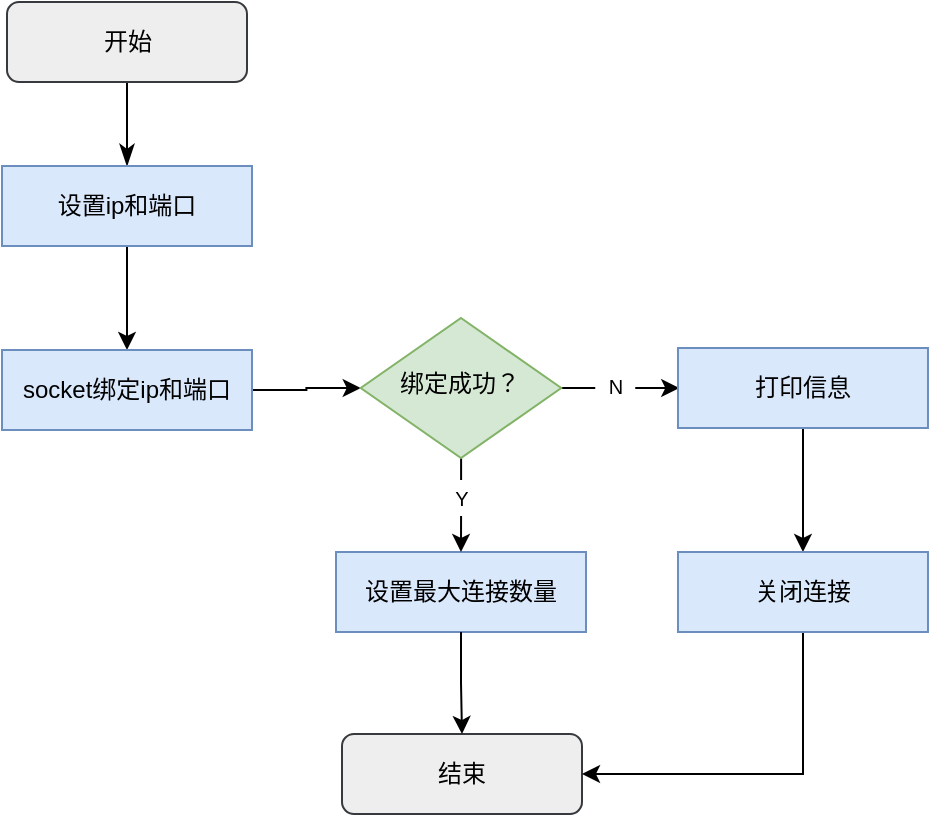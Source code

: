 <mxfile version="22.1.4" type="github">
  <diagram id="C5RBs43oDa-KdzZeNtuy" name="Page-1">
    <mxGraphModel dx="1194" dy="639" grid="1" gridSize="1" guides="1" tooltips="1" connect="1" arrows="1" fold="1" page="1" pageScale="1" pageWidth="827" pageHeight="1169" math="0" shadow="0">
      <root>
        <mxCell id="WIyWlLk6GJQsqaUBKTNV-0" />
        <mxCell id="WIyWlLk6GJQsqaUBKTNV-1" parent="WIyWlLk6GJQsqaUBKTNV-0" />
        <mxCell id="KgDcbHXpNngw1wZbkrTV-0" value="" style="rounded=0;html=1;jettySize=auto;orthogonalLoop=1;fontSize=11;endArrow=classicThin;endFill=1;endSize=8;strokeWidth=1;shadow=0;labelBackgroundColor=none;edgeStyle=orthogonalEdgeStyle;movable=1;resizable=1;rotatable=1;deletable=1;editable=1;locked=0;connectable=1;entryX=0.5;entryY=0;entryDx=0;entryDy=0;" edge="1" parent="WIyWlLk6GJQsqaUBKTNV-1" source="KgDcbHXpNngw1wZbkrTV-1" target="KgDcbHXpNngw1wZbkrTV-11">
          <mxGeometry relative="1" as="geometry">
            <mxPoint x="318.5" y="270" as="targetPoint" />
          </mxGeometry>
        </mxCell>
        <mxCell id="KgDcbHXpNngw1wZbkrTV-1" value="开始" style="rounded=1;whiteSpace=wrap;html=1;fontSize=12;glass=0;strokeWidth=1;shadow=0;fillColor=#eeeeee;strokeColor=#36393d;" vertex="1" parent="WIyWlLk6GJQsqaUBKTNV-1">
          <mxGeometry x="258.5" y="189" width="120" height="40" as="geometry" />
        </mxCell>
        <mxCell id="KgDcbHXpNngw1wZbkrTV-9" value="结束" style="rounded=1;whiteSpace=wrap;html=1;fontSize=12;glass=0;strokeWidth=1;shadow=0;fillColor=#eeeeee;strokeColor=#36393d;" vertex="1" parent="WIyWlLk6GJQsqaUBKTNV-1">
          <mxGeometry x="426" y="555" width="120" height="40" as="geometry" />
        </mxCell>
        <mxCell id="KgDcbHXpNngw1wZbkrTV-10" value="" style="edgeStyle=orthogonalEdgeStyle;rounded=0;orthogonalLoop=1;jettySize=auto;html=1;" edge="1" parent="WIyWlLk6GJQsqaUBKTNV-1" source="KgDcbHXpNngw1wZbkrTV-11" target="KgDcbHXpNngw1wZbkrTV-13">
          <mxGeometry relative="1" as="geometry" />
        </mxCell>
        <mxCell id="KgDcbHXpNngw1wZbkrTV-11" value="设置ip和端口" style="rounded=0;whiteSpace=wrap;html=1;fillColor=#dae8fc;strokeColor=#6c8ebf;" vertex="1" parent="WIyWlLk6GJQsqaUBKTNV-1">
          <mxGeometry x="256" y="271" width="125" height="40" as="geometry" />
        </mxCell>
        <mxCell id="KgDcbHXpNngw1wZbkrTV-12" value="" style="edgeStyle=orthogonalEdgeStyle;rounded=0;orthogonalLoop=1;jettySize=auto;html=1;exitX=1;exitY=0.5;exitDx=0;exitDy=0;entryX=0;entryY=0.5;entryDx=0;entryDy=0;" edge="1" parent="WIyWlLk6GJQsqaUBKTNV-1" source="KgDcbHXpNngw1wZbkrTV-13" target="KgDcbHXpNngw1wZbkrTV-31">
          <mxGeometry relative="1" as="geometry">
            <mxPoint x="483.994" y="297" as="sourcePoint" />
            <mxPoint x="484.5" y="346" as="targetPoint" />
          </mxGeometry>
        </mxCell>
        <mxCell id="KgDcbHXpNngw1wZbkrTV-13" value="socket绑定ip和端口" style="rounded=0;whiteSpace=wrap;html=1;fillColor=#dae8fc;strokeColor=#6c8ebf;" vertex="1" parent="WIyWlLk6GJQsqaUBKTNV-1">
          <mxGeometry x="256" y="363" width="125" height="40" as="geometry" />
        </mxCell>
        <mxCell id="KgDcbHXpNngw1wZbkrTV-26" value="设置最大连接数量" style="rounded=0;whiteSpace=wrap;html=1;fillColor=#dae8fc;strokeColor=#6c8ebf;" vertex="1" parent="WIyWlLk6GJQsqaUBKTNV-1">
          <mxGeometry x="423" y="464" width="125" height="40" as="geometry" />
        </mxCell>
        <mxCell id="KgDcbHXpNngw1wZbkrTV-27" value="" style="edgeStyle=orthogonalEdgeStyle;rounded=0;orthogonalLoop=1;jettySize=auto;html=1;exitX=0.5;exitY=1;exitDx=0;exitDy=0;" edge="1" parent="WIyWlLk6GJQsqaUBKTNV-1" source="KgDcbHXpNngw1wZbkrTV-26" target="KgDcbHXpNngw1wZbkrTV-9">
          <mxGeometry relative="1" as="geometry">
            <mxPoint x="707.62" y="649.034" as="sourcePoint" />
          </mxGeometry>
        </mxCell>
        <mxCell id="KgDcbHXpNngw1wZbkrTV-29" value="" style="edgeStyle=orthogonalEdgeStyle;rounded=0;orthogonalLoop=1;jettySize=auto;html=1;" edge="1" parent="WIyWlLk6GJQsqaUBKTNV-1">
          <mxGeometry relative="1" as="geometry">
            <mxPoint x="594.62" y="382" as="targetPoint" />
            <mxPoint x="535.62" y="382" as="sourcePoint" />
          </mxGeometry>
        </mxCell>
        <mxCell id="KgDcbHXpNngw1wZbkrTV-30" value="&lt;font style=&quot;font-size: 10px;&quot;&gt;N&lt;/font&gt;" style="text;html=1;strokeColor=none;fillColor=default;align=center;verticalAlign=middle;whiteSpace=wrap;rounded=0;" vertex="1" parent="WIyWlLk6GJQsqaUBKTNV-1">
          <mxGeometry x="552.62" y="372" width="20" height="18" as="geometry" />
        </mxCell>
        <mxCell id="KgDcbHXpNngw1wZbkrTV-33" value="" style="edgeStyle=orthogonalEdgeStyle;rounded=0;orthogonalLoop=1;jettySize=auto;html=1;" edge="1" parent="WIyWlLk6GJQsqaUBKTNV-1" source="KgDcbHXpNngw1wZbkrTV-31" target="KgDcbHXpNngw1wZbkrTV-26">
          <mxGeometry relative="1" as="geometry" />
        </mxCell>
        <mxCell id="KgDcbHXpNngw1wZbkrTV-31" value="绑定成功？" style="rhombus;whiteSpace=wrap;html=1;shadow=0;fontFamily=Helvetica;fontSize=12;align=center;strokeWidth=1;spacing=6;spacingTop=-4;fillColor=#d5e8d4;strokeColor=#82b366;" vertex="1" parent="WIyWlLk6GJQsqaUBKTNV-1">
          <mxGeometry x="435.37" y="347" width="100.25" height="70" as="geometry" />
        </mxCell>
        <mxCell id="KgDcbHXpNngw1wZbkrTV-32" value="&lt;font style=&quot;font-size: 10px;&quot;&gt;Y&lt;/font&gt;" style="text;html=1;strokeColor=none;fillColor=default;align=center;verticalAlign=middle;whiteSpace=wrap;rounded=0;" vertex="1" parent="WIyWlLk6GJQsqaUBKTNV-1">
          <mxGeometry x="475.99" y="428" width="20" height="18" as="geometry" />
        </mxCell>
        <mxCell id="KgDcbHXpNngw1wZbkrTV-36" value="" style="edgeStyle=orthogonalEdgeStyle;rounded=0;orthogonalLoop=1;jettySize=auto;html=1;" edge="1" parent="WIyWlLk6GJQsqaUBKTNV-1" source="KgDcbHXpNngw1wZbkrTV-34" target="KgDcbHXpNngw1wZbkrTV-35">
          <mxGeometry relative="1" as="geometry" />
        </mxCell>
        <mxCell id="KgDcbHXpNngw1wZbkrTV-34" value="打印信息" style="rounded=0;whiteSpace=wrap;html=1;fillColor=#dae8fc;strokeColor=#6c8ebf;" vertex="1" parent="WIyWlLk6GJQsqaUBKTNV-1">
          <mxGeometry x="593.99" y="362" width="125" height="40" as="geometry" />
        </mxCell>
        <mxCell id="KgDcbHXpNngw1wZbkrTV-37" style="edgeStyle=orthogonalEdgeStyle;rounded=0;orthogonalLoop=1;jettySize=auto;html=1;entryX=1;entryY=0.5;entryDx=0;entryDy=0;" edge="1" parent="WIyWlLk6GJQsqaUBKTNV-1" source="KgDcbHXpNngw1wZbkrTV-35" target="KgDcbHXpNngw1wZbkrTV-9">
          <mxGeometry relative="1" as="geometry">
            <Array as="points">
              <mxPoint x="657" y="575" />
            </Array>
          </mxGeometry>
        </mxCell>
        <mxCell id="KgDcbHXpNngw1wZbkrTV-35" value="关闭连接" style="rounded=0;whiteSpace=wrap;html=1;fillColor=#dae8fc;strokeColor=#6c8ebf;" vertex="1" parent="WIyWlLk6GJQsqaUBKTNV-1">
          <mxGeometry x="593.99" y="464" width="125" height="40" as="geometry" />
        </mxCell>
      </root>
    </mxGraphModel>
  </diagram>
</mxfile>
